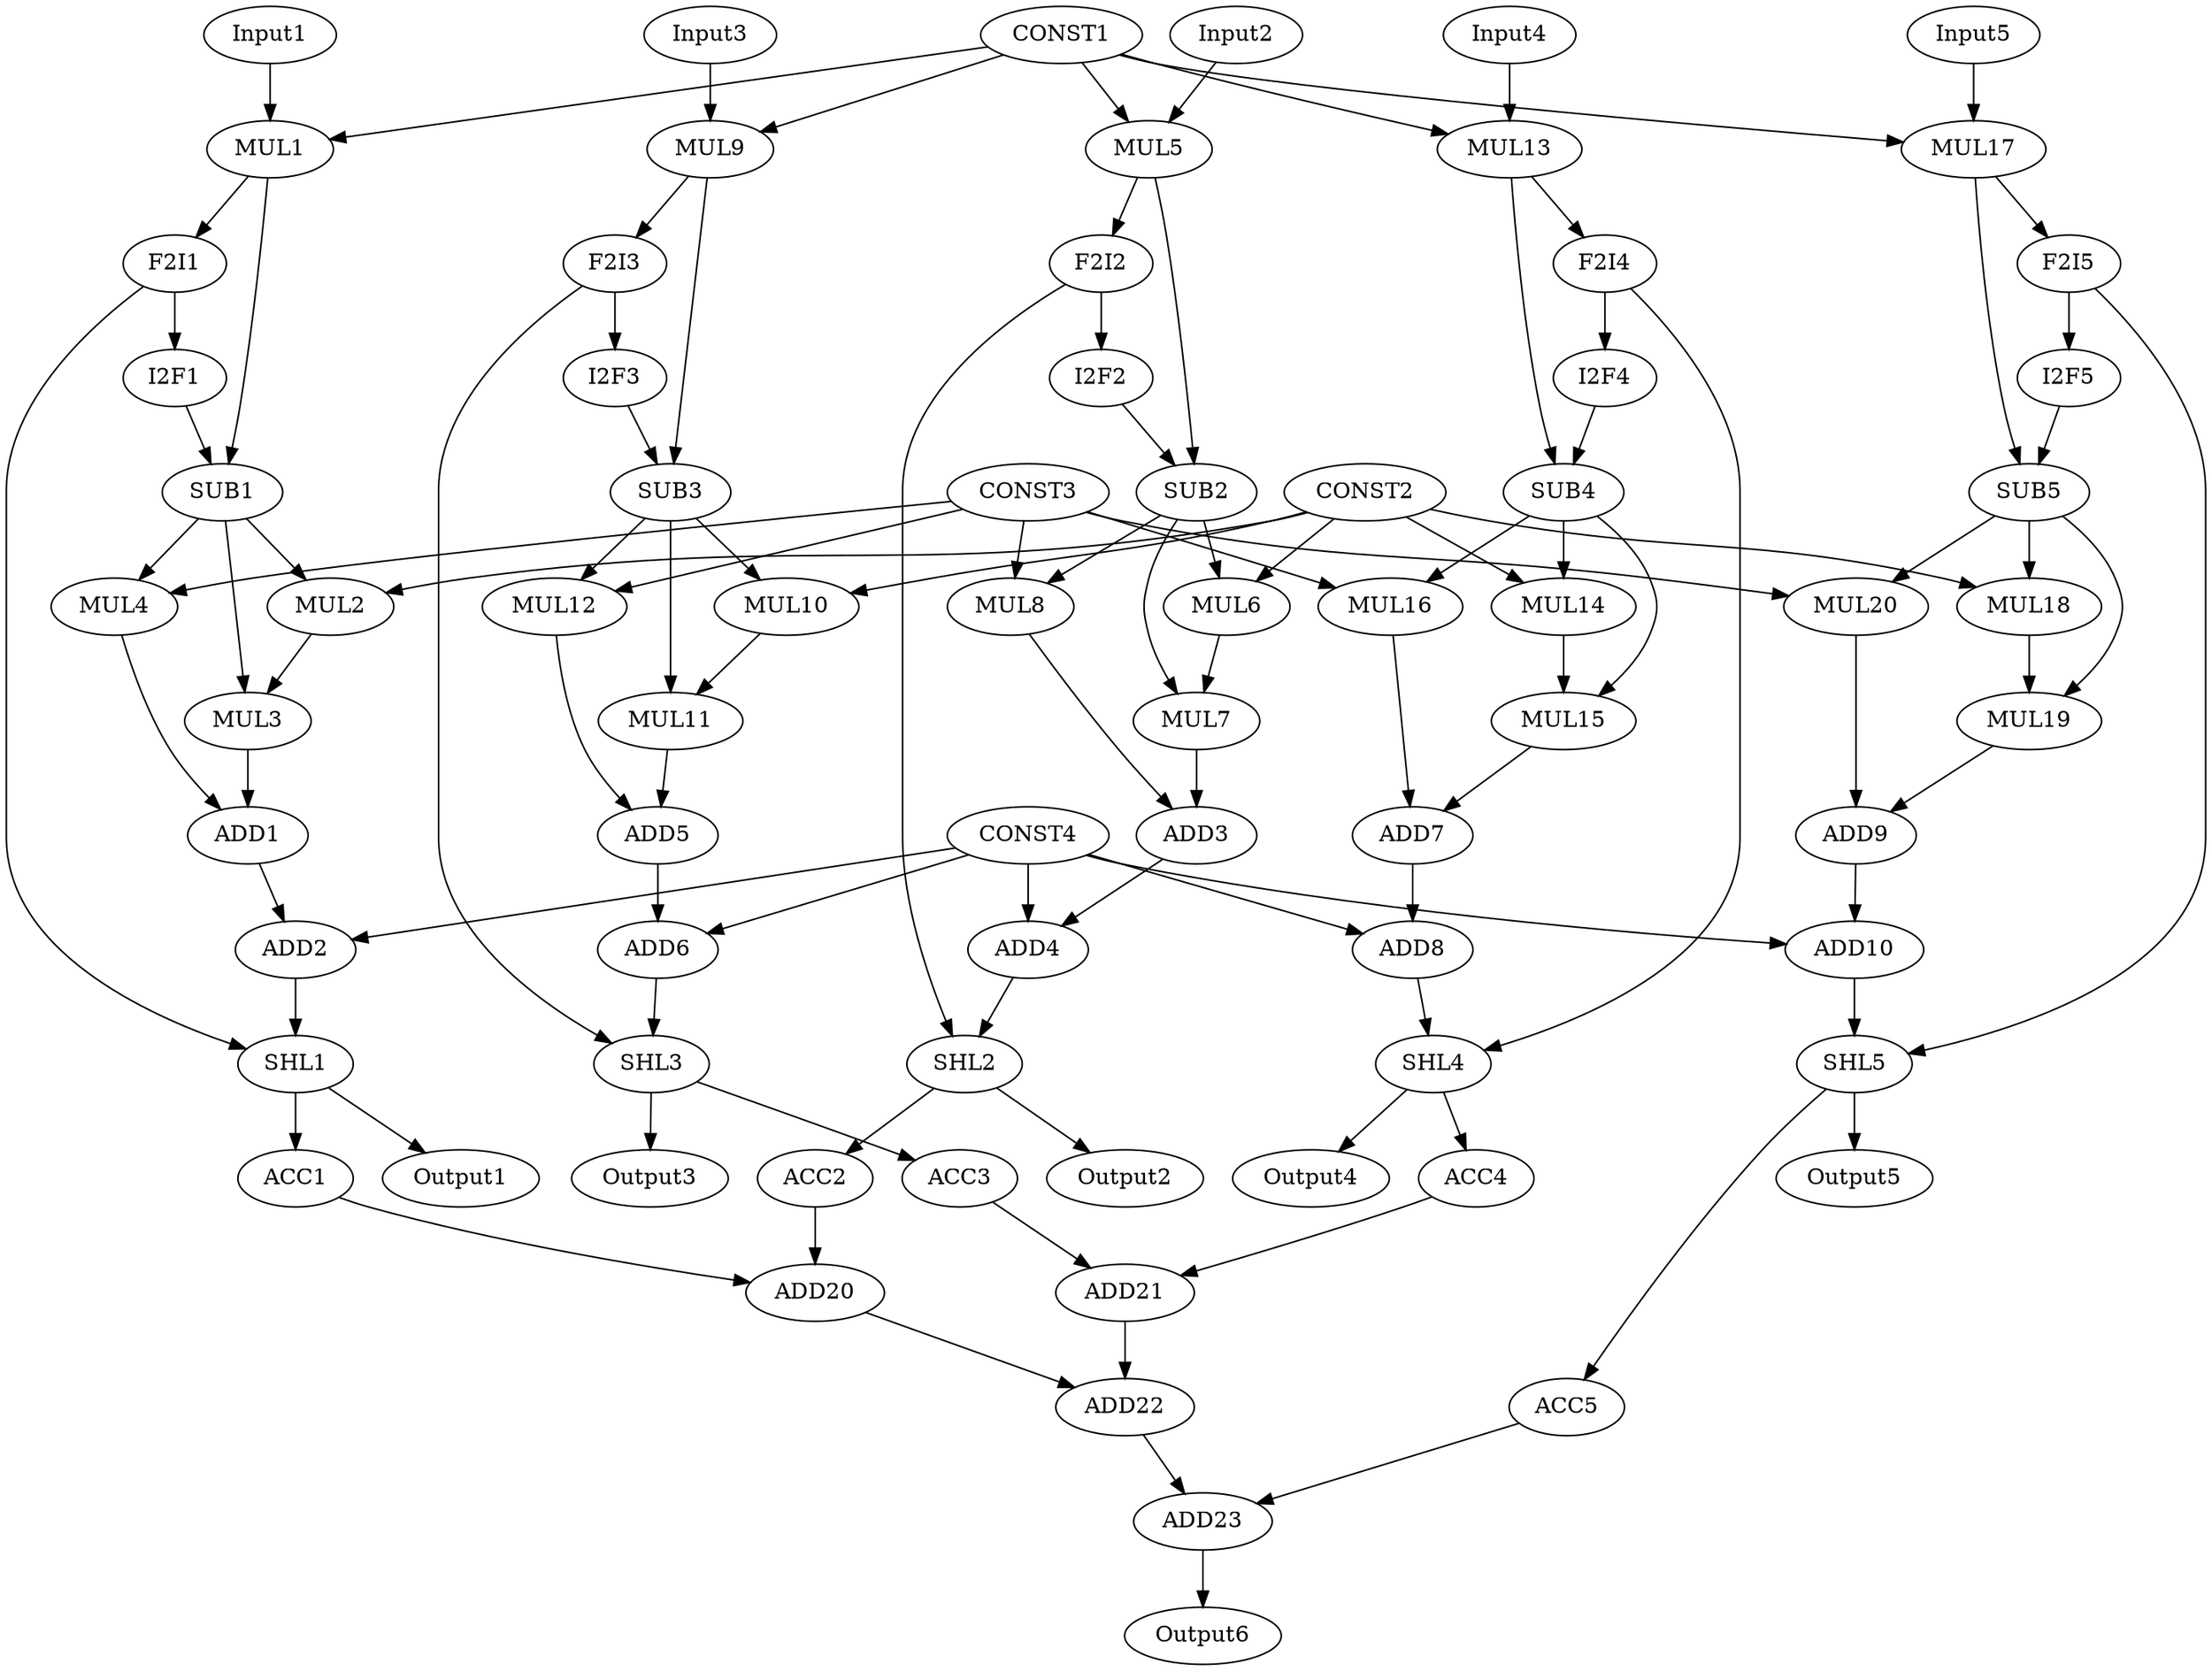 Digraph G {
CONST1[opcode=const, value=15813]; #1.442383
CONST2[opcode=const, value=13693]; #0.841309
CONST3[opcode=const, value=14655]; #0.856445
CONST4[opcode=const, value=15363]; #1.008789
ADD20[opcode=fadd];
ADD21[opcode=fadd];
ADD22[opcode=fadd];
ADD23[opcode=fadd];
Output6[opcode=output, ref_name="B0", size=2, offset="0, 0", pattern="0, 200"];
Input1[opcode=input, ref_name="A1", size=400, offset="0, 0", pattern="2, 200"];
Output1[opcode=output, ref_name="B1", size=400, offset="0, 0", pattern="2, 200"];
MUL1[opcode=fmul];
MUL2[opcode=fmul];
MUL3[opcode=fmul];
MUL4[opcode=fmul];
F2I1[opcode=toint];
I2F1[opcode=tofloat];
SUB1[opcode=fsub];
ADD1[opcode=fadd];
ADD2[opcode=fadd];
SHL1[opcode=fshl];
ACC1[opcode=facc, acc_params="0, 200, 1, 1", acc_first=1];
Input1->MUL1[operand=0];
CONST1->MUL1[operand=1];
MUL1->F2I1[operand=0];
F2I1->I2F1[operand=0];
I2F1->SUB1[operand=1];
MUL1->SUB1[operand=0];
SUB1->MUL2[operand=0];
CONST2->MUL2[operand=1];
MUL2->MUL3[operand=0];
SUB1->MUL3[operand=1];
SUB1->MUL4[operand=0];
CONST3->MUL4[operand=1];
MUL3->ADD1[operand=0];
MUL4->ADD1[operand=1];
ADD1->ADD2[operand=0];
CONST4->ADD2[operand=1];
ADD2->SHL1[operand=0];
F2I1->SHL1[operand=1];
SHL1->ACC1[operand=0];
ACC1->ADD20[operand=0];
SHL1->Output1[operand=0];

Input2[opcode=input, ref_name="A2", size=400, offset="0, 0", pattern="2, 200"];
Output2[opcode=output, ref_name="B2", size=400, offset="0, 0", pattern="2, 200"];
MUL5[opcode=fmul];
MUL6[opcode=fmul];
MUL7[opcode=fmul];
MUL8[opcode=fmul];
F2I2[opcode=toint];
I2F2[opcode=tofloat];
SUB2[opcode=fsub];
ADD3[opcode=fadd];
ADD4[opcode=fadd];
SHL2[opcode=fshl];
ACC2[opcode=facc, acc_params="0, 200, 1, 1", acc_first=1];
Input2->MUL5[operand=0];
CONST1->MUL5[operand=1];
MUL5->F2I2[operand=0];
F2I2->I2F2[operand=0];
I2F2->SUB2[operand=1];
MUL5->SUB2[operand=0];
SUB2->MUL6[operand=0];
CONST2->MUL6[operand=1];
MUL6->MUL7[operand=0];
SUB2->MUL7[operand=1];
SUB2->MUL8[operand=0];
CONST3->MUL8[operand=1];
MUL7->ADD3[operand=0];
MUL8->ADD3[operand=1];
ADD3->ADD4[operand=0];
CONST4->ADD4[operand=1];
ADD4->SHL2[operand=0];
F2I2->SHL2[operand=1];
SHL2->ACC2[operand=0];
ACC2->ADD20[operand=1];
SHL2->Output2[operand=0];

Input3[opcode=input, ref_name="A3", size=400, offset="0, 0", pattern="2, 200"];
Output3[opcode=output, ref_name="B3", size=400, offset="0, 0", pattern="2, 200"];
MUL9[opcode=fmul];
MUL10[opcode=fmul];
MUL11[opcode=fmul];
MUL12[opcode=fmul];
F2I3[opcode=toint];
I2F3[opcode=tofloat];
SUB3[opcode=fsub];
ADD5[opcode=fadd];
ADD6[opcode=fadd];
SHL3[opcode=fshl];
ACC3[opcode=facc, acc_params="0, 200, 1, 1", acc_first=1];
Input3->MUL9[operand=0];
CONST1->MUL9[operand=1];
MUL9->F2I3[operand=0];
F2I3->I2F3[operand=0];
I2F3->SUB3[operand=1];
MUL9->SUB3[operand=0];
SUB3->MUL10[operand=0];
CONST2->MUL10[operand=1];
MUL10->MUL11[operand=0];
SUB3->MUL11[operand=1];
SUB3->MUL12[operand=0];
CONST3->MUL12[operand=1];
MUL11->ADD5[operand=0];
MUL12->ADD5[operand=1];
ADD5->ADD6[operand=0];
CONST4->ADD6[operand=1];
ADD6->SHL3[operand=0];
F2I3->SHL3[operand=1];
SHL3->ACC3[operand=0];
ACC3->ADD21[operand=0];
SHL3->Output3[operand=0];

Input4[opcode=input, ref_name="A4", size=400, offset="0, 0", pattern="2, 200"];
Output4[opcode=output, ref_name="B4", size=400, offset="0, 0", pattern="2, 200"];
MUL13[opcode=fmul];
MUL14[opcode=fmul];
MUL15[opcode=fmul];
MUL16[opcode=fmul];
F2I4[opcode=toint];
I2F4[opcode=tofloat];
SUB4[opcode=fsub];
ADD7[opcode=fadd];
ADD8[opcode=fadd];
SHL4[opcode=fshl];
ACC4[opcode=facc, acc_params="0, 200, 1, 1", acc_first=1];
Input4->MUL13[operand=0];
CONST1->MUL13[operand=1];
MUL13->F2I4[operand=0];
F2I4->I2F4[operand=0];
I2F4->SUB4[operand=1];
MUL13->SUB4[operand=0];
SUB4->MUL14[operand=0];
CONST2->MUL14[operand=1];
MUL14->MUL15[operand=0];
SUB4->MUL15[operand=1];
SUB4->MUL16[operand=0];
CONST3->MUL16[operand=1];
MUL15->ADD7[operand=0];
MUL16->ADD7[operand=1];
ADD7->ADD8[operand=0];
CONST4->ADD8[operand=1];
ADD8->SHL4[operand=0];
F2I4->SHL4[operand=1];
SHL4->ACC4[operand=0];
ACC4->ADD21[operand=1];
SHL4->Output4[operand=0];

Input5[opcode=input, ref_name="A5", size=400, offset="0, 0", pattern="2, 200"];
Output5[opcode=output, ref_name="B5", size=400, offset="0, 0", pattern="2, 200"];
MUL17[opcode=fmul];
MUL18[opcode=fmul];
MUL19[opcode=fmul];
MUL20[opcode=fmul];
F2I5[opcode=toint];
I2F5[opcode=tofloat];
SUB5[opcode=fsub];
ADD9[opcode=fadd];
ADD10[opcode=fadd];
SHL5[opcode=fshl];
ACC5[opcode=facc, acc_params="0, 200, 1, 1", acc_first=1];
Input5->MUL17[operand=0];
CONST1->MUL17[operand=1];
MUL17->F2I5[operand=0];
F2I5->I2F5[operand=0];
I2F5->SUB5[operand=1];
MUL17->SUB5[operand=0];
SUB5->MUL18[operand=0];
CONST2->MUL18[operand=1];
MUL18->MUL19[operand=0];
SUB5->MUL19[operand=1];
SUB5->MUL20[operand=0];
CONST3->MUL20[operand=1];
MUL19->ADD9[operand=0];
MUL20->ADD9[operand=1];
ADD9->ADD10[operand=0];
CONST4->ADD10[operand=1];
ADD10->SHL5[operand=0];
F2I5->SHL5[operand=1];
SHL5->ACC5[operand=0];
ACC5->ADD23[operand=0];
SHL5->Output5[operand=0];

ADD20->ADD22[operand=0];
ADD21->ADD22[operand=1];
ADD22->ADD23[operand=1];
ADD23->Output6[operand=0];
}
